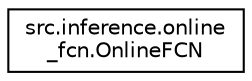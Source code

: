 digraph "Graphical Class Hierarchy"
{
 // LATEX_PDF_SIZE
  edge [fontname="Helvetica",fontsize="10",labelfontname="Helvetica",labelfontsize="10"];
  node [fontname="Helvetica",fontsize="10",shape=record];
  rankdir="LR";
  Node0 [label="src.inference.online\l_fcn.OnlineFCN",height=0.2,width=0.4,color="black", fillcolor="white", style="filled",URL="$classsrc_1_1inference_1_1online__fcn_1_1OnlineFCN.html",tooltip=" "];
}
